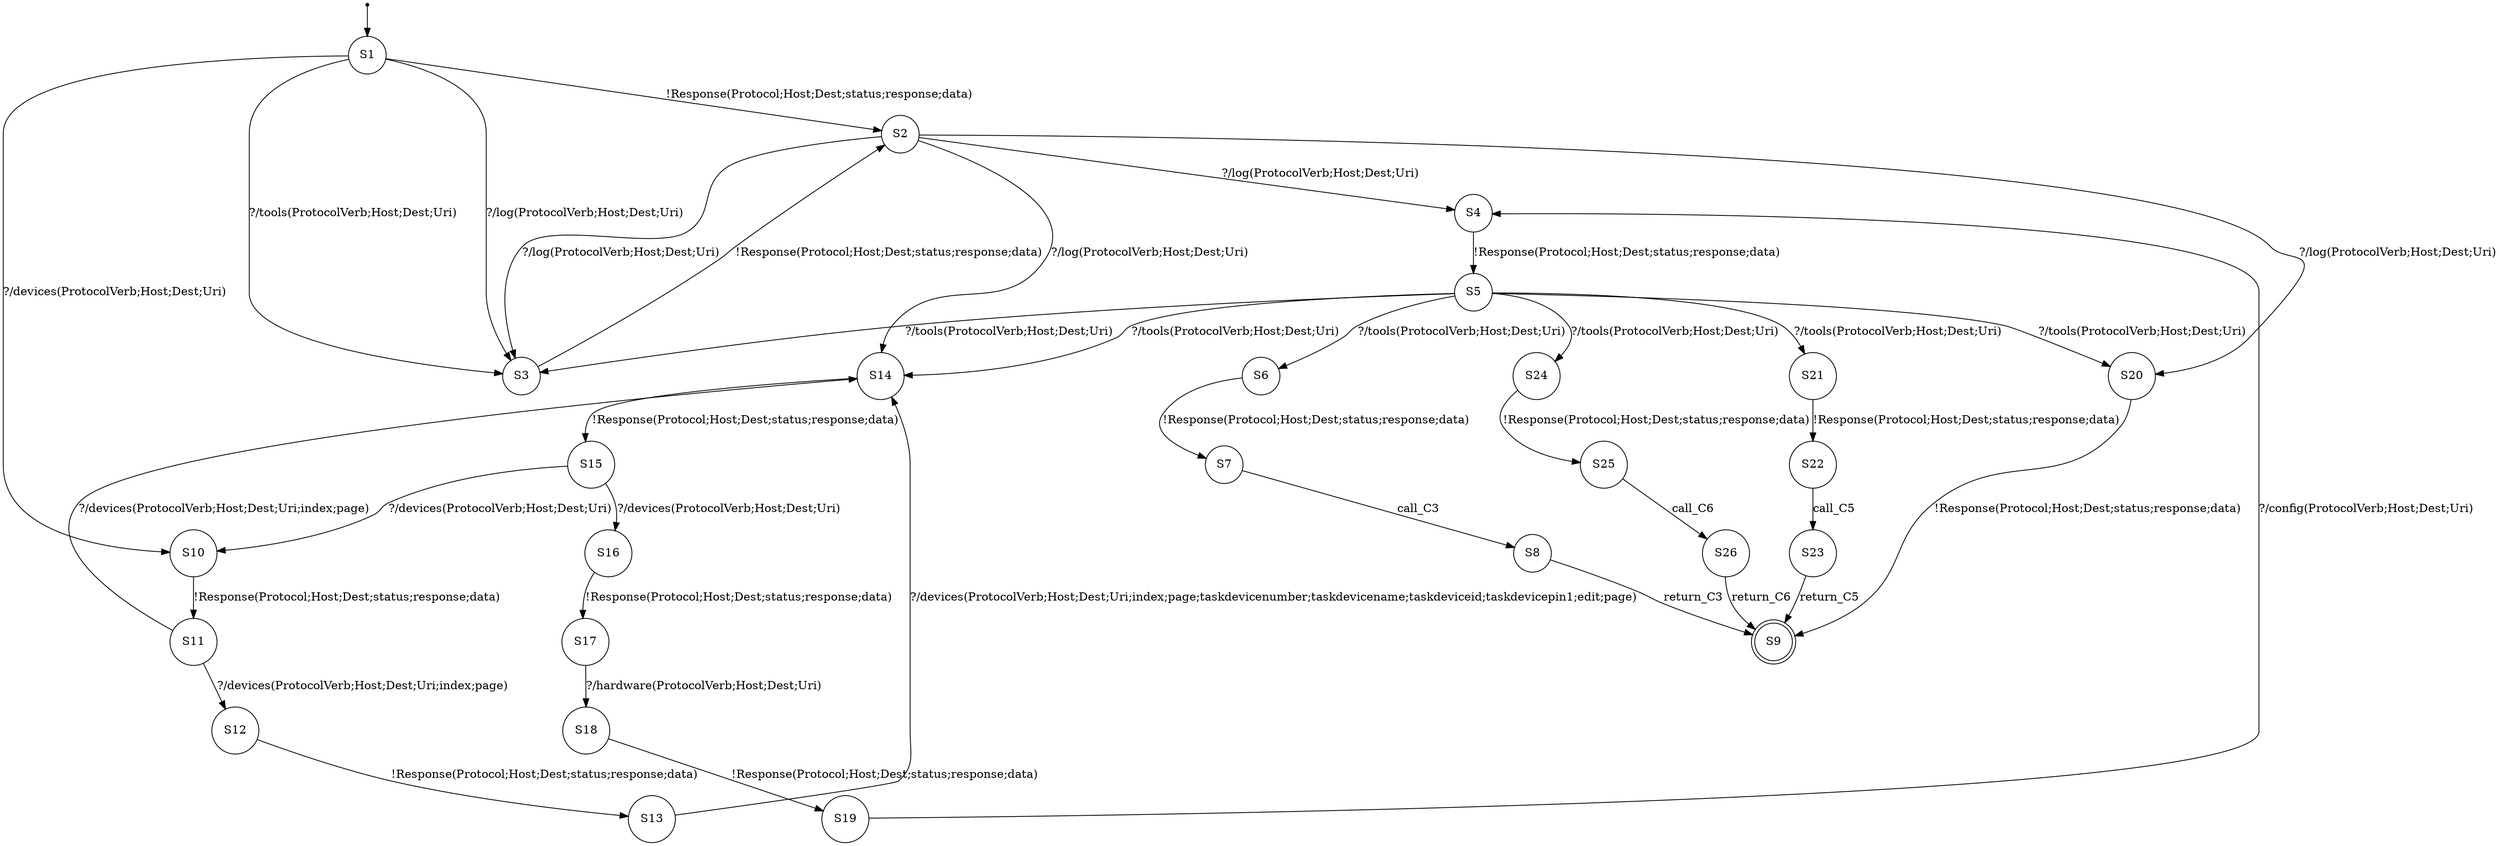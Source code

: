 digraph LTS {
S00[shape=point]
S1[label=S1,shape=circle];
S2[label=S2,shape=circle];
S3[label=S3,shape=circle];
S4[label=S4,shape=circle];
S5[label=S5,shape=circle];
S6[label=S6,shape=circle];
S7[label=S7,shape=circle];
S8[label=S8,shape=circle];
S9[label=S9,shape=doublecircle];
S10[label=S10,shape=circle];
S11[label=S11,shape=circle];
S12[label=S12,shape=circle];
S13[label=S13,shape=circle];
S14[label=S14,shape=circle];
S15[label=S15,shape=circle];
S16[label=S16,shape=circle];
S17[label=S17,shape=circle];
S18[label=S18,shape=circle];
S19[label=S19,shape=circle];
S20[label=S20,shape=circle];
S21[label=S21,shape=circle];
S22[label=S22,shape=circle];
S23[label=S23,shape=circle];
S24[label=S24,shape=circle];
S25[label=S25,shape=circle];
S26[label=S26,shape=circle];
S00 -> S1
S1 -> S2[label ="!Response(Protocol;Host;Dest;status;response;data)"];
S1 -> S3[label ="?/tools(ProtocolVerb;Host;Dest;Uri)"];
S1 -> S3[label ="?/log(ProtocolVerb;Host;Dest;Uri)"];
S1 -> S10[label ="?/devices(ProtocolVerb;Host;Dest;Uri)"];
S2 -> S3[label ="?/log(ProtocolVerb;Host;Dest;Uri)"];
S2 -> S4[label ="?/log(ProtocolVerb;Host;Dest;Uri)"];
S2 -> S14[label ="?/log(ProtocolVerb;Host;Dest;Uri)"];
S2 -> S20[label ="?/log(ProtocolVerb;Host;Dest;Uri)"];
S3 -> S2[label ="!Response(Protocol;Host;Dest;status;response;data)"];
S4 -> S5[label ="!Response(Protocol;Host;Dest;status;response;data)"];
S5 -> S3[label ="?/tools(ProtocolVerb;Host;Dest;Uri)"];
S5 -> S6[label ="?/tools(ProtocolVerb;Host;Dest;Uri)"];
S5 -> S14[label ="?/tools(ProtocolVerb;Host;Dest;Uri)"];
S5 -> S20[label ="?/tools(ProtocolVerb;Host;Dest;Uri)"];
S5 -> S21[label ="?/tools(ProtocolVerb;Host;Dest;Uri)"];
S5 -> S24[label ="?/tools(ProtocolVerb;Host;Dest;Uri)"];
S6 -> S7[label ="!Response(Protocol;Host;Dest;status;response;data)"];
S7 -> S8[label ="call_C3"];
S8 -> S9[label ="return_C3"];
S10 -> S11[label ="!Response(Protocol;Host;Dest;status;response;data)"];
S11 -> S12[label ="?/devices(ProtocolVerb;Host;Dest;Uri;index;page)"];
S11 -> S14[label ="?/devices(ProtocolVerb;Host;Dest;Uri;index;page)"];
S12 -> S13[label ="!Response(Protocol;Host;Dest;status;response;data)"];
S13 -> S14[label ="?/devices(ProtocolVerb;Host;Dest;Uri;index;page;taskdevicenumber;taskdevicename;taskdeviceid;taskdevicepin1;edit;page)"];
S14 -> S15[label ="!Response(Protocol;Host;Dest;status;response;data)"];
S15 -> S10[label ="?/devices(ProtocolVerb;Host;Dest;Uri)"];
S15 -> S16[label ="?/devices(ProtocolVerb;Host;Dest;Uri)"];
S16 -> S17[label ="!Response(Protocol;Host;Dest;status;response;data)"];
S17 -> S18[label ="?/hardware(ProtocolVerb;Host;Dest;Uri)"];
S18 -> S19[label ="!Response(Protocol;Host;Dest;status;response;data)"];
S19 -> S4[label ="?/config(ProtocolVerb;Host;Dest;Uri)"];
S20 -> S9[label ="!Response(Protocol;Host;Dest;status;response;data)"];
S21 -> S22[label ="!Response(Protocol;Host;Dest;status;response;data)"];
S22 -> S23[label ="call_C5"];
S23 -> S9[label ="return_C5"];
S24 -> S25[label ="!Response(Protocol;Host;Dest;status;response;data)"];
S25 -> S26[label ="call_C6"];
S26 -> S9[label ="return_C6"];
}
